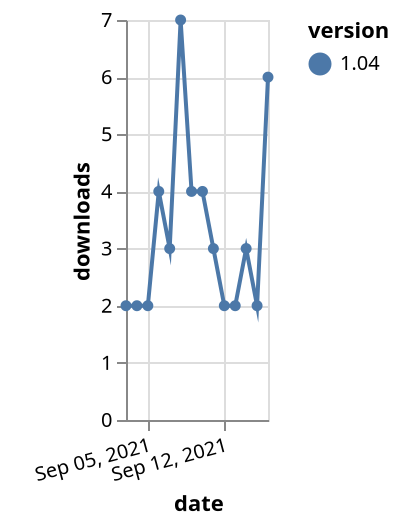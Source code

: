 {"$schema": "https://vega.github.io/schema/vega-lite/v5.json", "description": "A simple bar chart with embedded data.", "data": {"values": [{"date": "2021-09-03", "total": 3426, "delta": 2, "version": "1.04"}, {"date": "2021-09-04", "total": 3428, "delta": 2, "version": "1.04"}, {"date": "2021-09-05", "total": 3430, "delta": 2, "version": "1.04"}, {"date": "2021-09-06", "total": 3434, "delta": 4, "version": "1.04"}, {"date": "2021-09-07", "total": 3437, "delta": 3, "version": "1.04"}, {"date": "2021-09-08", "total": 3444, "delta": 7, "version": "1.04"}, {"date": "2021-09-09", "total": 3448, "delta": 4, "version": "1.04"}, {"date": "2021-09-10", "total": 3452, "delta": 4, "version": "1.04"}, {"date": "2021-09-11", "total": 3455, "delta": 3, "version": "1.04"}, {"date": "2021-09-12", "total": 3457, "delta": 2, "version": "1.04"}, {"date": "2021-09-13", "total": 3459, "delta": 2, "version": "1.04"}, {"date": "2021-09-14", "total": 3462, "delta": 3, "version": "1.04"}, {"date": "2021-09-15", "total": 3464, "delta": 2, "version": "1.04"}, {"date": "2021-09-16", "total": 3470, "delta": 6, "version": "1.04"}]}, "width": "container", "mark": {"type": "line", "point": {"filled": true}}, "encoding": {"x": {"field": "date", "type": "temporal", "timeUnit": "yearmonthdate", "title": "date", "axis": {"labelAngle": -15}}, "y": {"field": "delta", "type": "quantitative", "title": "downloads"}, "color": {"field": "version", "type": "nominal"}, "tooltip": {"field": "delta"}}}